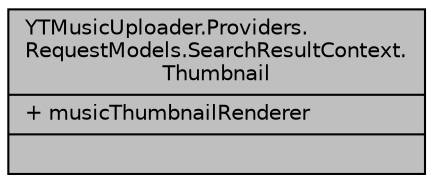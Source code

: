 digraph "YTMusicUploader.Providers.RequestModels.SearchResultContext.Thumbnail"
{
 // LATEX_PDF_SIZE
  edge [fontname="Helvetica",fontsize="10",labelfontname="Helvetica",labelfontsize="10"];
  node [fontname="Helvetica",fontsize="10",shape=record];
  Node1 [label="{YTMusicUploader.Providers.\lRequestModels.SearchResultContext.\lThumbnail\n|+ musicThumbnailRenderer\l|}",height=0.2,width=0.4,color="black", fillcolor="grey75", style="filled", fontcolor="black",tooltip=" "];
}
